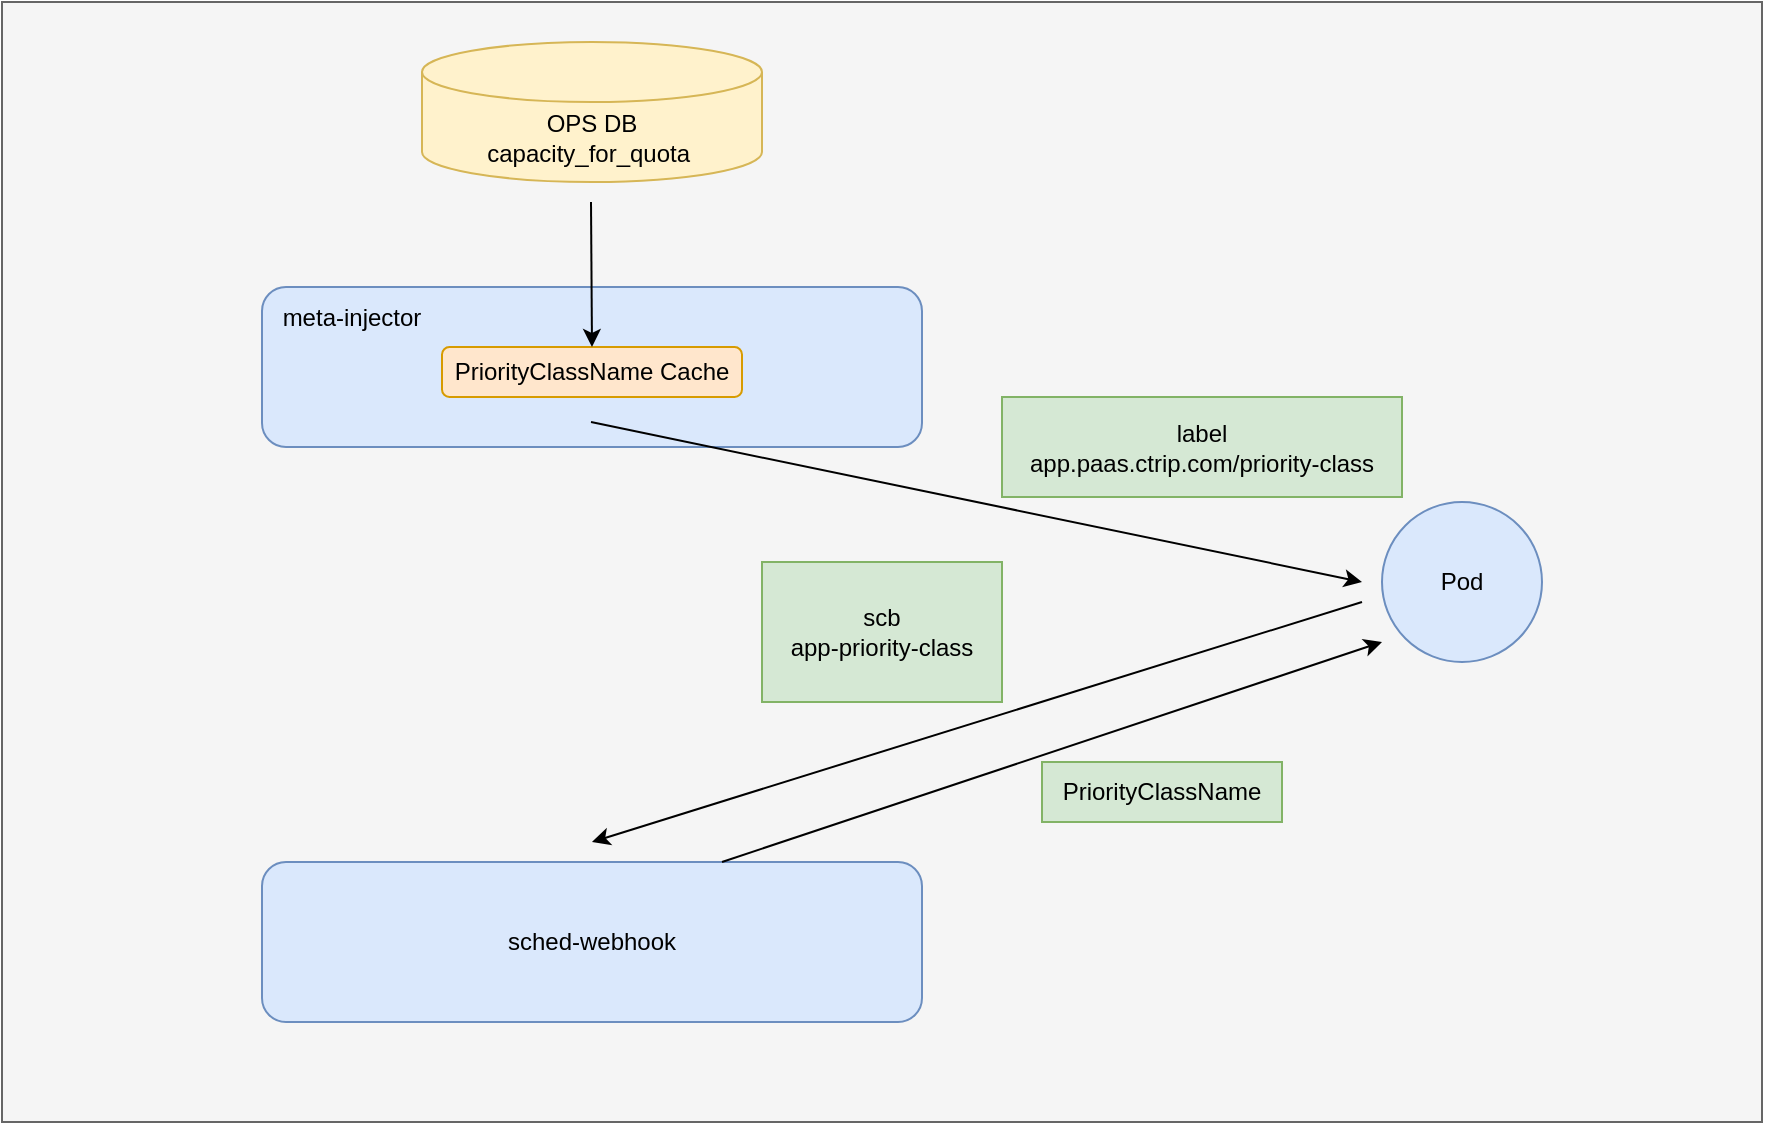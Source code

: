 <mxfile version="20.2.7" type="github">
  <diagram id="Ui3EZ_iRj_kawu8N3ztV" name="Page-1">
    <mxGraphModel dx="1426" dy="800" grid="1" gridSize="10" guides="1" tooltips="1" connect="1" arrows="1" fold="1" page="1" pageScale="1" pageWidth="850" pageHeight="1100" math="0" shadow="0">
      <root>
        <mxCell id="0" />
        <mxCell id="1" parent="0" />
        <mxCell id="iEpLM7f3RBnEq5e32-Xr-1" value="" style="rounded=0;whiteSpace=wrap;html=1;fillColor=#f5f5f5;fontColor=#333333;strokeColor=#666666;" vertex="1" parent="1">
          <mxGeometry x="120" y="80" width="880" height="560" as="geometry" />
        </mxCell>
        <mxCell id="iEpLM7f3RBnEq5e32-Xr-16" value="" style="group" vertex="1" connectable="0" parent="1">
          <mxGeometry x="250" y="222.5" width="330" height="80" as="geometry" />
        </mxCell>
        <mxCell id="iEpLM7f3RBnEq5e32-Xr-24" value="" style="group" vertex="1" connectable="0" parent="iEpLM7f3RBnEq5e32-Xr-16">
          <mxGeometry width="330" height="80" as="geometry" />
        </mxCell>
        <mxCell id="iEpLM7f3RBnEq5e32-Xr-3" value="" style="rounded=1;whiteSpace=wrap;html=1;fillColor=#dae8fc;strokeColor=#6c8ebf;align=left;" vertex="1" parent="iEpLM7f3RBnEq5e32-Xr-24">
          <mxGeometry width="330" height="80" as="geometry" />
        </mxCell>
        <mxCell id="iEpLM7f3RBnEq5e32-Xr-8" value="meta-injector" style="rounded=0;whiteSpace=wrap;html=1;fontColor=#000000;fillColor=none;strokeColor=none;" vertex="1" parent="iEpLM7f3RBnEq5e32-Xr-24">
          <mxGeometry width="90" height="30" as="geometry" />
        </mxCell>
        <mxCell id="iEpLM7f3RBnEq5e32-Xr-2" value="OPS DB&lt;br&gt;capacity_for_quota&amp;nbsp;" style="shape=cylinder3;whiteSpace=wrap;html=1;boundedLbl=1;backgroundOutline=1;size=15;fillColor=#fff2cc;strokeColor=#d6b656;" vertex="1" parent="1">
          <mxGeometry x="330" y="100" width="170" height="70" as="geometry" />
        </mxCell>
        <mxCell id="iEpLM7f3RBnEq5e32-Xr-4" value="&lt;font color=&quot;#000000&quot;&gt;Pod&lt;/font&gt;" style="ellipse;whiteSpace=wrap;html=1;aspect=fixed;fillColor=#dae8fc;strokeColor=#6c8ebf;" vertex="1" parent="1">
          <mxGeometry x="810" y="330" width="80" height="80" as="geometry" />
        </mxCell>
        <mxCell id="iEpLM7f3RBnEq5e32-Xr-5" value="PriorityClassName Cache" style="rounded=1;whiteSpace=wrap;html=1;fillColor=#ffe6cc;strokeColor=#d79b00;" vertex="1" parent="1">
          <mxGeometry x="340" y="252.5" width="150" height="25" as="geometry" />
        </mxCell>
        <mxCell id="iEpLM7f3RBnEq5e32-Xr-6" value="" style="endArrow=classic;html=1;rounded=0;fontColor=#000000;entryX=0.5;entryY=0;entryDx=0;entryDy=0;" edge="1" parent="1" target="iEpLM7f3RBnEq5e32-Xr-5">
          <mxGeometry width="50" height="50" relative="1" as="geometry">
            <mxPoint x="414.5" y="180" as="sourcePoint" />
            <mxPoint x="415" y="240" as="targetPoint" />
          </mxGeometry>
        </mxCell>
        <mxCell id="iEpLM7f3RBnEq5e32-Xr-7" value="" style="endArrow=classic;html=1;rounded=0;fontColor=#000000;" edge="1" parent="1">
          <mxGeometry width="50" height="50" relative="1" as="geometry">
            <mxPoint x="414.5" y="290" as="sourcePoint" />
            <mxPoint x="800" y="370" as="targetPoint" />
          </mxGeometry>
        </mxCell>
        <mxCell id="iEpLM7f3RBnEq5e32-Xr-26" value="" style="group" vertex="1" connectable="0" parent="1">
          <mxGeometry x="250" y="510" width="330" height="80" as="geometry" />
        </mxCell>
        <mxCell id="iEpLM7f3RBnEq5e32-Xr-27" value="" style="group" vertex="1" connectable="0" parent="iEpLM7f3RBnEq5e32-Xr-26">
          <mxGeometry width="330" height="80" as="geometry" />
        </mxCell>
        <mxCell id="iEpLM7f3RBnEq5e32-Xr-28" value="" style="rounded=1;whiteSpace=wrap;html=1;fillColor=#dae8fc;strokeColor=#6c8ebf;align=left;" vertex="1" parent="iEpLM7f3RBnEq5e32-Xr-27">
          <mxGeometry width="330" height="80" as="geometry" />
        </mxCell>
        <mxCell id="iEpLM7f3RBnEq5e32-Xr-29" value="sched-webhook" style="rounded=0;whiteSpace=wrap;html=1;fontColor=#000000;fillColor=none;strokeColor=none;" vertex="1" parent="iEpLM7f3RBnEq5e32-Xr-27">
          <mxGeometry x="120" y="25" width="90" height="30" as="geometry" />
        </mxCell>
        <mxCell id="iEpLM7f3RBnEq5e32-Xr-32" value="scb&lt;br&gt;app-priority-class&lt;font color=&quot;#000000&quot;&gt;&lt;br&gt;&lt;/font&gt;" style="rounded=0;whiteSpace=wrap;html=1;fillColor=#d5e8d4;strokeColor=#82b366;" vertex="1" parent="1">
          <mxGeometry x="500" y="360" width="120" height="70" as="geometry" />
        </mxCell>
        <mxCell id="iEpLM7f3RBnEq5e32-Xr-34" value="" style="endArrow=classic;html=1;rounded=0;fontColor=#000000;" edge="1" parent="1">
          <mxGeometry width="50" height="50" relative="1" as="geometry">
            <mxPoint x="800" y="380" as="sourcePoint" />
            <mxPoint x="415" y="500" as="targetPoint" />
          </mxGeometry>
        </mxCell>
        <mxCell id="iEpLM7f3RBnEq5e32-Xr-35" value="" style="endArrow=classic;html=1;rounded=0;fontColor=#000000;" edge="1" parent="1">
          <mxGeometry width="50" height="50" relative="1" as="geometry">
            <mxPoint x="480" y="510" as="sourcePoint" />
            <mxPoint x="810" y="400" as="targetPoint" />
          </mxGeometry>
        </mxCell>
        <mxCell id="iEpLM7f3RBnEq5e32-Xr-36" value="label&lt;br&gt;app.paas.ctrip.com/priority-class&lt;font color=&quot;#000000&quot;&gt;&lt;br&gt;&lt;/font&gt;" style="rounded=0;whiteSpace=wrap;html=1;fillColor=#d5e8d4;strokeColor=#82b366;" vertex="1" parent="1">
          <mxGeometry x="620" y="277.5" width="200" height="50" as="geometry" />
        </mxCell>
        <mxCell id="iEpLM7f3RBnEq5e32-Xr-37" value="&lt;div style=&quot;&quot;&gt;&lt;span style=&quot;background-color: initial;&quot;&gt;PriorityClassName&lt;/span&gt;&lt;br&gt;&lt;/div&gt;" style="rounded=0;whiteSpace=wrap;html=1;fillColor=#d5e8d4;strokeColor=#82b366;align=center;" vertex="1" parent="1">
          <mxGeometry x="640" y="460" width="120" height="30" as="geometry" />
        </mxCell>
      </root>
    </mxGraphModel>
  </diagram>
</mxfile>
